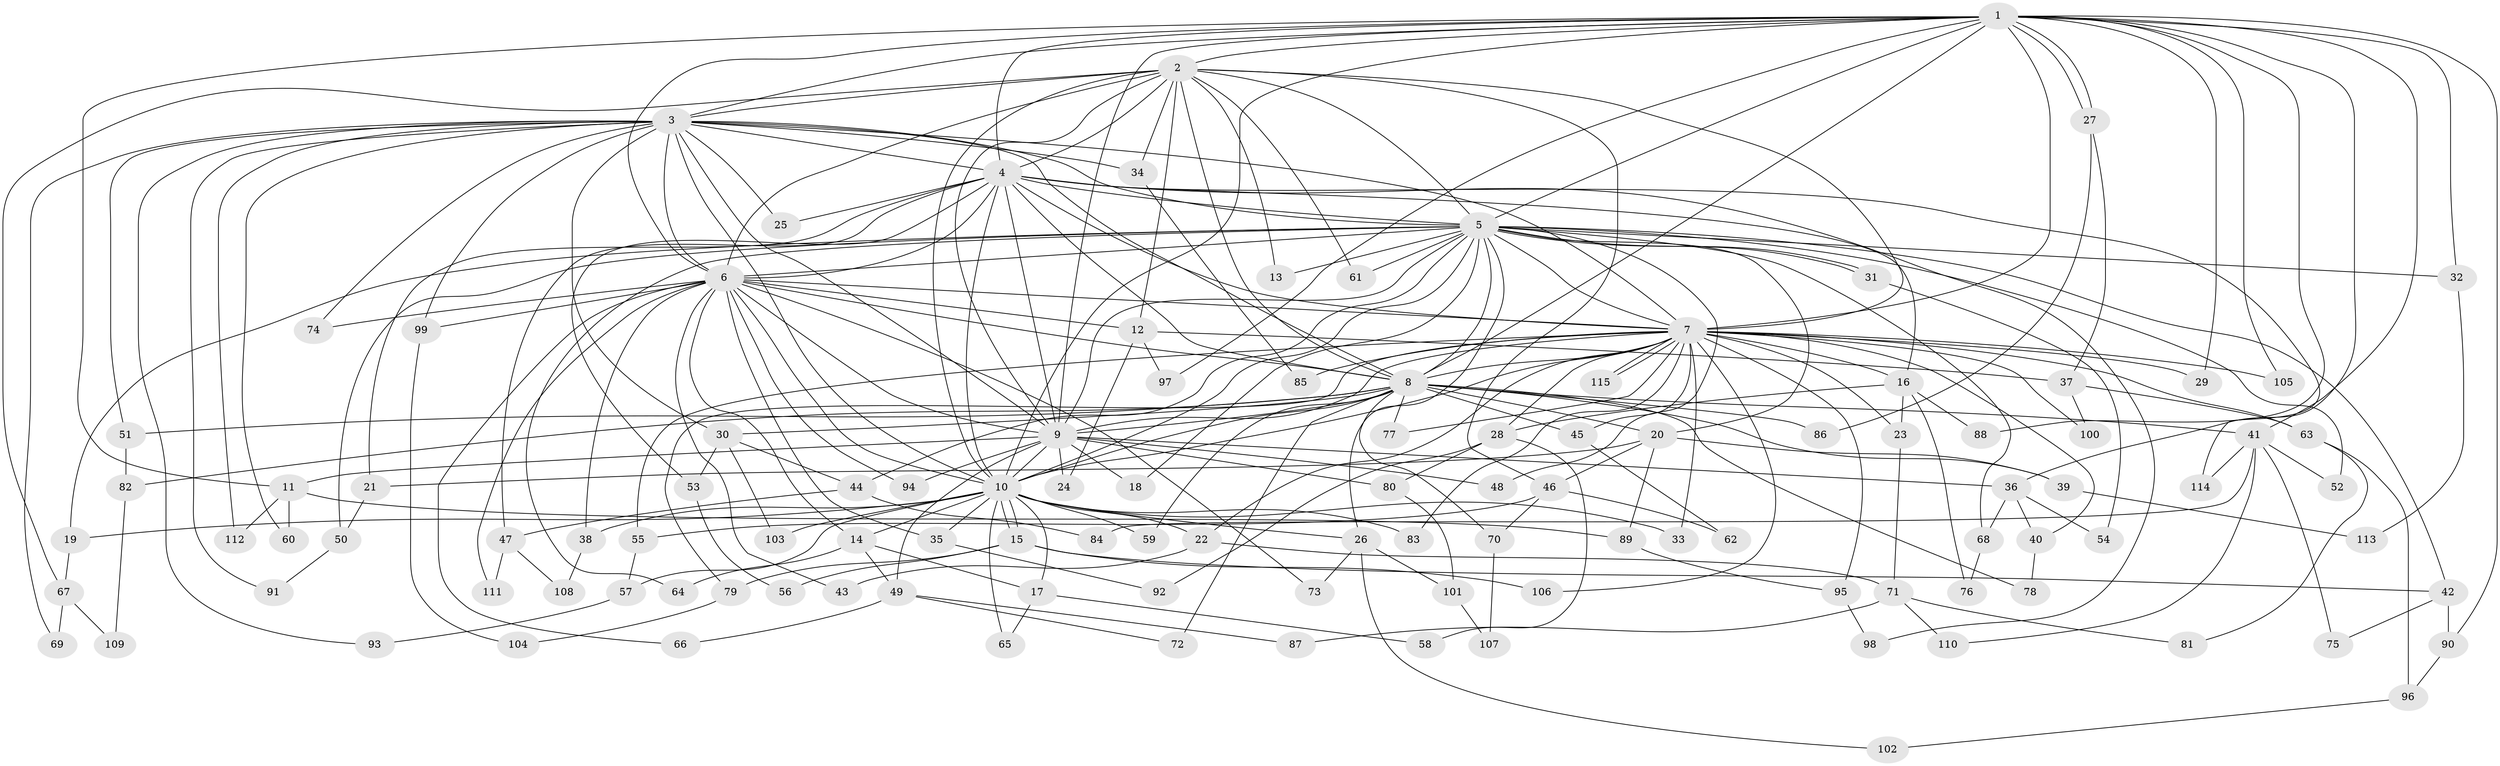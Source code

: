 // coarse degree distribution, {14: 0.017241379310344827, 16: 0.05172413793103448, 22: 0.017241379310344827, 3: 0.3448275862068966, 4: 0.15517241379310345, 23: 0.017241379310344827, 2: 0.10344827586206896, 19: 0.017241379310344827, 12: 0.017241379310344827, 6: 0.034482758620689655, 5: 0.15517241379310345, 18: 0.017241379310344827, 7: 0.034482758620689655, 1: 0.017241379310344827}
// Generated by graph-tools (version 1.1) at 2025/36/03/04/25 23:36:28]
// undirected, 115 vertices, 255 edges
graph export_dot {
  node [color=gray90,style=filled];
  1;
  2;
  3;
  4;
  5;
  6;
  7;
  8;
  9;
  10;
  11;
  12;
  13;
  14;
  15;
  16;
  17;
  18;
  19;
  20;
  21;
  22;
  23;
  24;
  25;
  26;
  27;
  28;
  29;
  30;
  31;
  32;
  33;
  34;
  35;
  36;
  37;
  38;
  39;
  40;
  41;
  42;
  43;
  44;
  45;
  46;
  47;
  48;
  49;
  50;
  51;
  52;
  53;
  54;
  55;
  56;
  57;
  58;
  59;
  60;
  61;
  62;
  63;
  64;
  65;
  66;
  67;
  68;
  69;
  70;
  71;
  72;
  73;
  74;
  75;
  76;
  77;
  78;
  79;
  80;
  81;
  82;
  83;
  84;
  85;
  86;
  87;
  88;
  89;
  90;
  91;
  92;
  93;
  94;
  95;
  96;
  97;
  98;
  99;
  100;
  101;
  102;
  103;
  104;
  105;
  106;
  107;
  108;
  109;
  110;
  111;
  112;
  113;
  114;
  115;
  1 -- 2;
  1 -- 3;
  1 -- 4;
  1 -- 5;
  1 -- 6;
  1 -- 7;
  1 -- 8;
  1 -- 9;
  1 -- 10;
  1 -- 11;
  1 -- 27;
  1 -- 27;
  1 -- 29;
  1 -- 32;
  1 -- 36;
  1 -- 41;
  1 -- 88;
  1 -- 90;
  1 -- 97;
  1 -- 105;
  2 -- 3;
  2 -- 4;
  2 -- 5;
  2 -- 6;
  2 -- 7;
  2 -- 8;
  2 -- 9;
  2 -- 10;
  2 -- 12;
  2 -- 13;
  2 -- 34;
  2 -- 46;
  2 -- 61;
  2 -- 67;
  3 -- 4;
  3 -- 5;
  3 -- 6;
  3 -- 7;
  3 -- 8;
  3 -- 9;
  3 -- 10;
  3 -- 25;
  3 -- 30;
  3 -- 34;
  3 -- 51;
  3 -- 60;
  3 -- 69;
  3 -- 74;
  3 -- 91;
  3 -- 93;
  3 -- 99;
  3 -- 112;
  4 -- 5;
  4 -- 6;
  4 -- 7;
  4 -- 8;
  4 -- 9;
  4 -- 10;
  4 -- 16;
  4 -- 21;
  4 -- 25;
  4 -- 47;
  4 -- 53;
  4 -- 98;
  4 -- 114;
  5 -- 6;
  5 -- 7;
  5 -- 8;
  5 -- 9;
  5 -- 10;
  5 -- 13;
  5 -- 18;
  5 -- 19;
  5 -- 20;
  5 -- 26;
  5 -- 31;
  5 -- 31;
  5 -- 32;
  5 -- 42;
  5 -- 44;
  5 -- 48;
  5 -- 50;
  5 -- 52;
  5 -- 61;
  5 -- 64;
  5 -- 68;
  6 -- 7;
  6 -- 8;
  6 -- 9;
  6 -- 10;
  6 -- 12;
  6 -- 14;
  6 -- 35;
  6 -- 38;
  6 -- 43;
  6 -- 66;
  6 -- 73;
  6 -- 74;
  6 -- 94;
  6 -- 99;
  6 -- 111;
  7 -- 8;
  7 -- 9;
  7 -- 10;
  7 -- 16;
  7 -- 22;
  7 -- 23;
  7 -- 28;
  7 -- 29;
  7 -- 33;
  7 -- 40;
  7 -- 45;
  7 -- 55;
  7 -- 63;
  7 -- 77;
  7 -- 79;
  7 -- 83;
  7 -- 85;
  7 -- 95;
  7 -- 100;
  7 -- 105;
  7 -- 106;
  7 -- 115;
  7 -- 115;
  8 -- 9;
  8 -- 10;
  8 -- 20;
  8 -- 30;
  8 -- 39;
  8 -- 41;
  8 -- 45;
  8 -- 51;
  8 -- 59;
  8 -- 70;
  8 -- 72;
  8 -- 77;
  8 -- 78;
  8 -- 82;
  8 -- 86;
  9 -- 10;
  9 -- 11;
  9 -- 18;
  9 -- 24;
  9 -- 36;
  9 -- 48;
  9 -- 49;
  9 -- 80;
  9 -- 94;
  10 -- 14;
  10 -- 15;
  10 -- 15;
  10 -- 17;
  10 -- 19;
  10 -- 22;
  10 -- 26;
  10 -- 33;
  10 -- 35;
  10 -- 38;
  10 -- 57;
  10 -- 59;
  10 -- 65;
  10 -- 83;
  10 -- 103;
  11 -- 60;
  11 -- 89;
  11 -- 112;
  12 -- 24;
  12 -- 37;
  12 -- 97;
  14 -- 17;
  14 -- 49;
  14 -- 64;
  15 -- 42;
  15 -- 56;
  15 -- 79;
  15 -- 106;
  16 -- 23;
  16 -- 28;
  16 -- 76;
  16 -- 88;
  17 -- 58;
  17 -- 65;
  19 -- 67;
  20 -- 21;
  20 -- 39;
  20 -- 46;
  20 -- 89;
  21 -- 50;
  22 -- 43;
  22 -- 71;
  23 -- 71;
  26 -- 73;
  26 -- 101;
  26 -- 102;
  27 -- 37;
  27 -- 86;
  28 -- 58;
  28 -- 80;
  28 -- 92;
  30 -- 44;
  30 -- 53;
  30 -- 103;
  31 -- 54;
  32 -- 113;
  34 -- 85;
  35 -- 92;
  36 -- 40;
  36 -- 54;
  36 -- 68;
  37 -- 63;
  37 -- 100;
  38 -- 108;
  39 -- 113;
  40 -- 78;
  41 -- 52;
  41 -- 75;
  41 -- 84;
  41 -- 110;
  41 -- 114;
  42 -- 75;
  42 -- 90;
  44 -- 47;
  44 -- 84;
  45 -- 62;
  46 -- 55;
  46 -- 62;
  46 -- 70;
  47 -- 108;
  47 -- 111;
  49 -- 66;
  49 -- 72;
  49 -- 87;
  50 -- 91;
  51 -- 82;
  53 -- 56;
  55 -- 57;
  57 -- 93;
  63 -- 81;
  63 -- 96;
  67 -- 69;
  67 -- 109;
  68 -- 76;
  70 -- 107;
  71 -- 81;
  71 -- 87;
  71 -- 110;
  79 -- 104;
  80 -- 101;
  82 -- 109;
  89 -- 95;
  90 -- 96;
  95 -- 98;
  96 -- 102;
  99 -- 104;
  101 -- 107;
}
